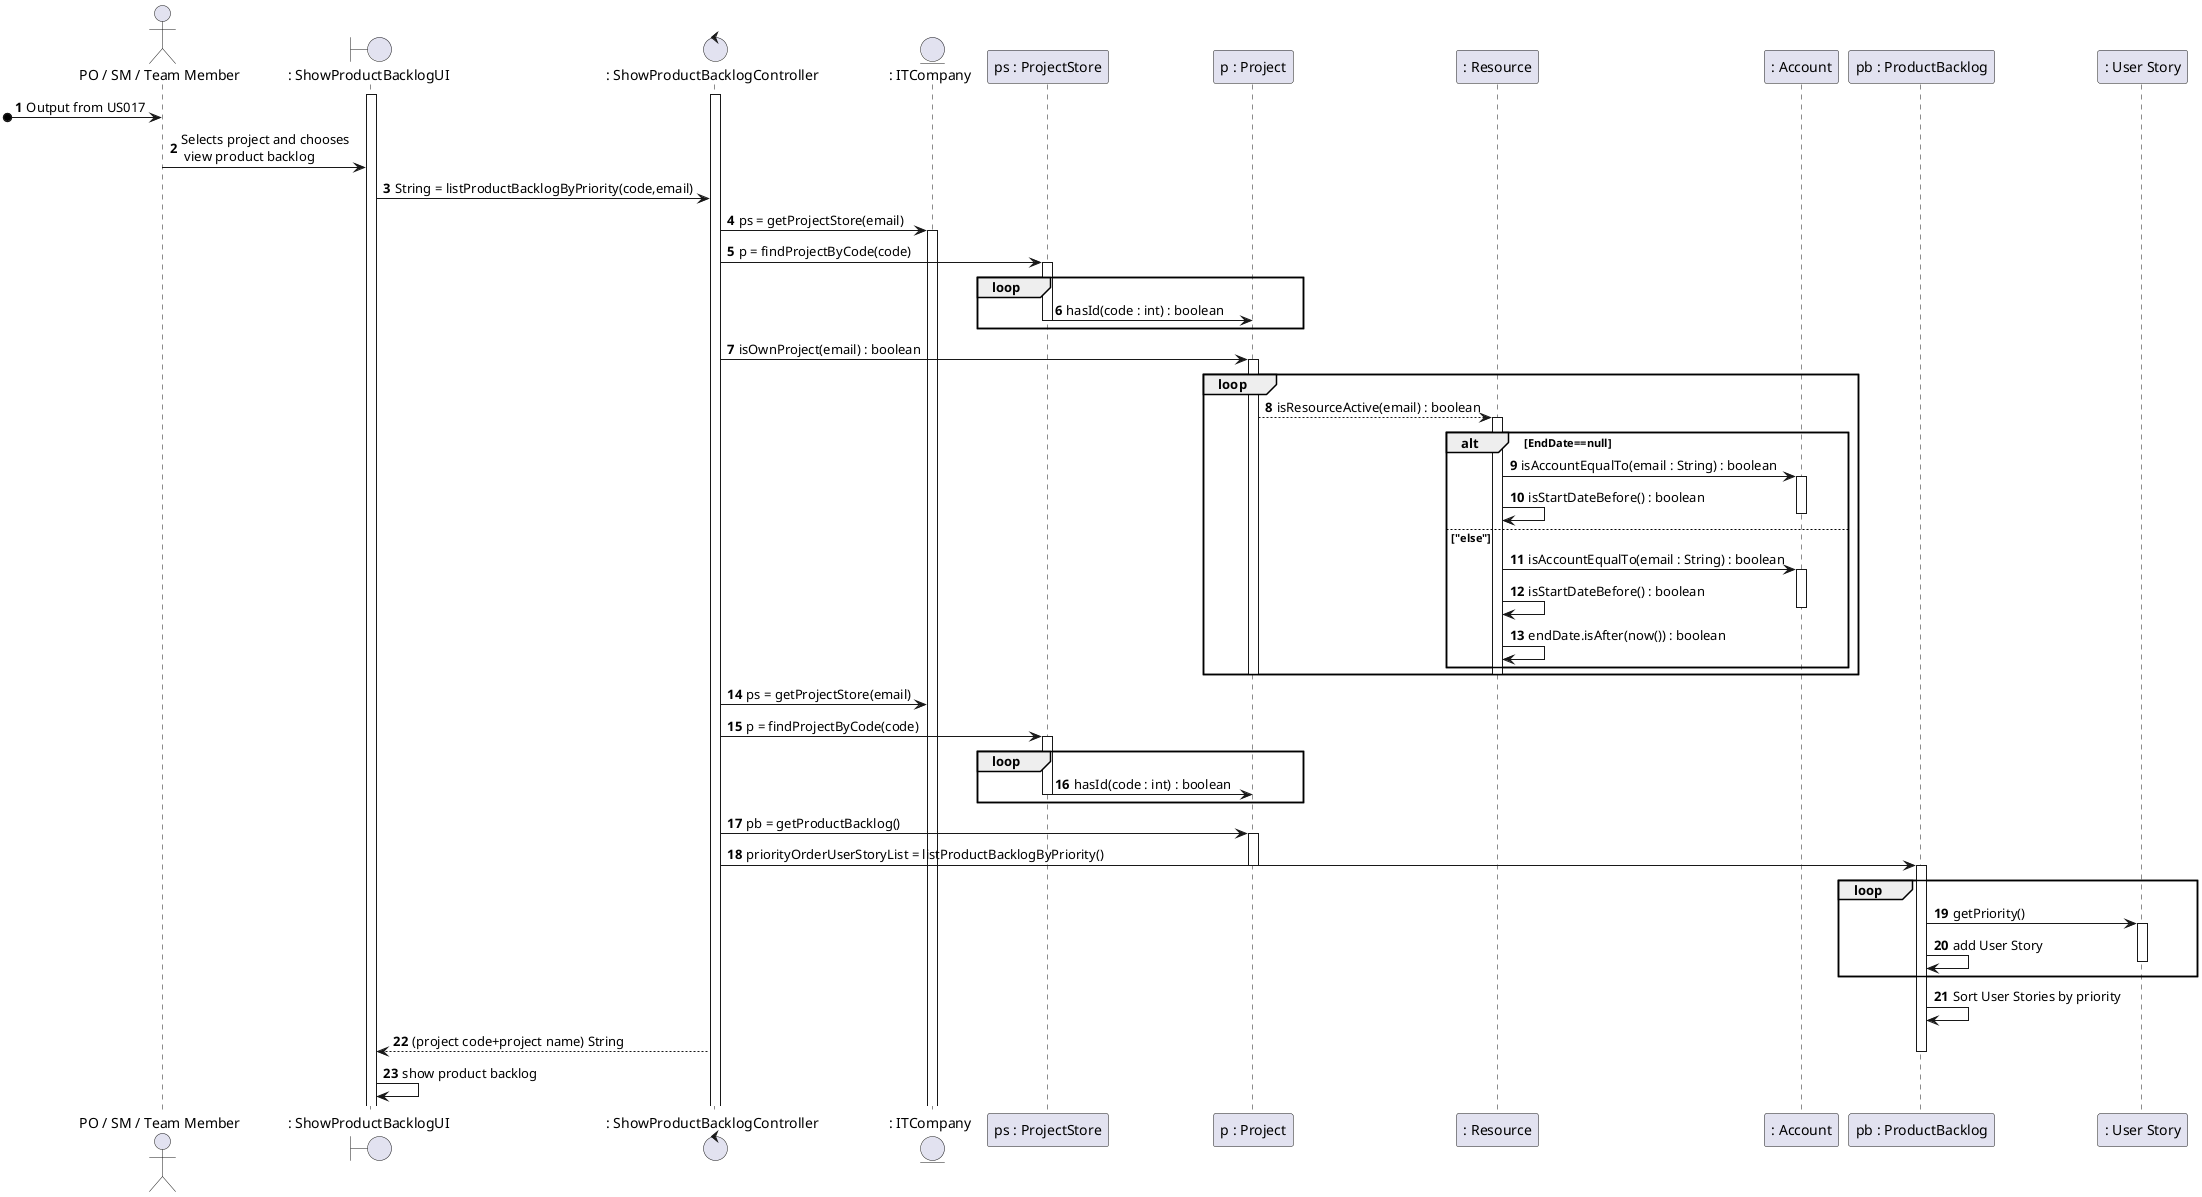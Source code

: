 @startuml

actor "PO / SM / Team Member" as User
boundary ": ShowProductBacklogUI" as UI
control ": ShowProductBacklogController" as Controller
entity ": ITCompany" as IT
participant "ps : ProjectStore" as store
participant "p : Project" as proj
participant ": Resource" as resource
participant ": Account" as account
participant "pb : ProductBacklog" as productBacklog
participant ": User Story" as userStory

activate UI
activate Controller

autonumber
[o-> User : Output from US017
User -> UI : Selects project and chooses\n view product backlog
UI -> Controller : String = listProductBacklogByPriority(code,email)
Controller -> IT : ps = getProjectStore(email)
activate IT
Controller -> store : p = findProjectByCode(code)

loop
    activate store
    store -> proj : hasId(code : int) : boolean
    deactivate store
end

Controller -> proj : isOwnProject(email) : boolean

loop
    activate proj
    proj --> resource : isResourceActive(email) : boolean
    activate resource

        alt EndDate==null
        resource -> account : isAccountEqualTo(email : String) : boolean
        activate account
        resource -> resource : isStartDateBefore() : boolean
        deactivate account

        else "else"
        resource -> account : isAccountEqualTo(email : String) : boolean
        activate account
        resource -> resource : isStartDateBefore() : boolean
        deactivate account
        resource -> resource : endDate.isAfter(now()) : boolean
        end

    deactivate resource
    deactivate proj
end

Controller -> IT : ps = getProjectStore(email)
Controller -> store : p = findProjectByCode(code)

loop
    activate store
    store -> proj : hasId(code : int) : boolean
    deactivate store
end

Controller -> proj : pb = getProductBacklog()
activate proj

Controller -> productBacklog : priorityOrderUserStoryList = listProductBacklogByPriority()
deactivate proj
activate productBacklog

loop
    productBacklog -> userStory : getPriority()
    activate userStory
    productBacklog -> productBacklog : add User Story
    deactivate userStory
end
productBacklog -> productBacklog : Sort User Stories by priority
Controller --> UI :  (project code+project name) String
deactivate productBacklog
UI -> UI : show product backlog

@enduml